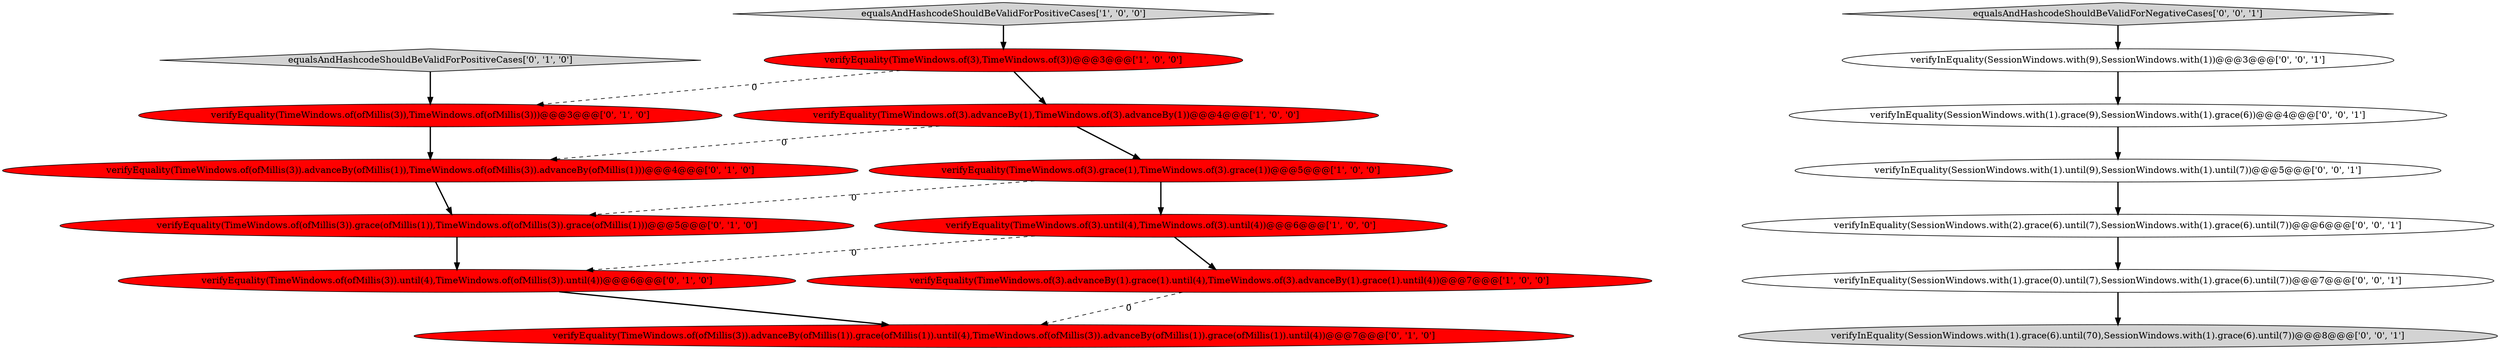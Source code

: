 digraph {
6 [style = filled, label = "verifyEquality(TimeWindows.of(ofMillis(3)).advanceBy(ofMillis(1)).grace(ofMillis(1)).until(4),TimeWindows.of(ofMillis(3)).advanceBy(ofMillis(1)).grace(ofMillis(1)).until(4))@@@7@@@['0', '1', '0']", fillcolor = red, shape = ellipse image = "AAA1AAABBB2BBB"];
11 [style = filled, label = "verifyEquality(TimeWindows.of(ofMillis(3)).until(4),TimeWindows.of(ofMillis(3)).until(4))@@@6@@@['0', '1', '0']", fillcolor = red, shape = ellipse image = "AAA1AAABBB2BBB"];
1 [style = filled, label = "equalsAndHashcodeShouldBeValidForPositiveCases['1', '0', '0']", fillcolor = lightgray, shape = diamond image = "AAA0AAABBB1BBB"];
4 [style = filled, label = "verifyEquality(TimeWindows.of(3).advanceBy(1),TimeWindows.of(3).advanceBy(1))@@@4@@@['1', '0', '0']", fillcolor = red, shape = ellipse image = "AAA1AAABBB1BBB"];
5 [style = filled, label = "verifyEquality(TimeWindows.of(3).grace(1),TimeWindows.of(3).grace(1))@@@5@@@['1', '0', '0']", fillcolor = red, shape = ellipse image = "AAA1AAABBB1BBB"];
17 [style = filled, label = "verifyInEquality(SessionWindows.with(1).grace(9),SessionWindows.with(1).grace(6))@@@4@@@['0', '0', '1']", fillcolor = white, shape = ellipse image = "AAA0AAABBB3BBB"];
3 [style = filled, label = "verifyEquality(TimeWindows.of(3).advanceBy(1).grace(1).until(4),TimeWindows.of(3).advanceBy(1).grace(1).until(4))@@@7@@@['1', '0', '0']", fillcolor = red, shape = ellipse image = "AAA1AAABBB1BBB"];
13 [style = filled, label = "verifyInEquality(SessionWindows.with(9),SessionWindows.with(1))@@@3@@@['0', '0', '1']", fillcolor = white, shape = ellipse image = "AAA0AAABBB3BBB"];
18 [style = filled, label = "verifyInEquality(SessionWindows.with(1).until(9),SessionWindows.with(1).until(7))@@@5@@@['0', '0', '1']", fillcolor = white, shape = ellipse image = "AAA0AAABBB3BBB"];
7 [style = filled, label = "verifyEquality(TimeWindows.of(ofMillis(3)).advanceBy(ofMillis(1)),TimeWindows.of(ofMillis(3)).advanceBy(ofMillis(1)))@@@4@@@['0', '1', '0']", fillcolor = red, shape = ellipse image = "AAA1AAABBB2BBB"];
8 [style = filled, label = "verifyEquality(TimeWindows.of(ofMillis(3)),TimeWindows.of(ofMillis(3)))@@@3@@@['0', '1', '0']", fillcolor = red, shape = ellipse image = "AAA1AAABBB2BBB"];
9 [style = filled, label = "verifyEquality(TimeWindows.of(ofMillis(3)).grace(ofMillis(1)),TimeWindows.of(ofMillis(3)).grace(ofMillis(1)))@@@5@@@['0', '1', '0']", fillcolor = red, shape = ellipse image = "AAA1AAABBB2BBB"];
10 [style = filled, label = "equalsAndHashcodeShouldBeValidForPositiveCases['0', '1', '0']", fillcolor = lightgray, shape = diamond image = "AAA0AAABBB2BBB"];
14 [style = filled, label = "verifyInEquality(SessionWindows.with(1).grace(0).until(7),SessionWindows.with(1).grace(6).until(7))@@@7@@@['0', '0', '1']", fillcolor = white, shape = ellipse image = "AAA0AAABBB3BBB"];
0 [style = filled, label = "verifyEquality(TimeWindows.of(3).until(4),TimeWindows.of(3).until(4))@@@6@@@['1', '0', '0']", fillcolor = red, shape = ellipse image = "AAA1AAABBB1BBB"];
2 [style = filled, label = "verifyEquality(TimeWindows.of(3),TimeWindows.of(3))@@@3@@@['1', '0', '0']", fillcolor = red, shape = ellipse image = "AAA1AAABBB1BBB"];
16 [style = filled, label = "verifyInEquality(SessionWindows.with(2).grace(6).until(7),SessionWindows.with(1).grace(6).until(7))@@@6@@@['0', '0', '1']", fillcolor = white, shape = ellipse image = "AAA0AAABBB3BBB"];
15 [style = filled, label = "verifyInEquality(SessionWindows.with(1).grace(6).until(70),SessionWindows.with(1).grace(6).until(7))@@@8@@@['0', '0', '1']", fillcolor = lightgray, shape = ellipse image = "AAA0AAABBB3BBB"];
12 [style = filled, label = "equalsAndHashcodeShouldBeValidForNegativeCases['0', '0', '1']", fillcolor = lightgray, shape = diamond image = "AAA0AAABBB3BBB"];
0->3 [style = bold, label=""];
3->6 [style = dashed, label="0"];
9->11 [style = bold, label=""];
11->6 [style = bold, label=""];
5->9 [style = dashed, label="0"];
0->11 [style = dashed, label="0"];
2->4 [style = bold, label=""];
2->8 [style = dashed, label="0"];
8->7 [style = bold, label=""];
7->9 [style = bold, label=""];
12->13 [style = bold, label=""];
13->17 [style = bold, label=""];
10->8 [style = bold, label=""];
5->0 [style = bold, label=""];
4->7 [style = dashed, label="0"];
16->14 [style = bold, label=""];
14->15 [style = bold, label=""];
1->2 [style = bold, label=""];
4->5 [style = bold, label=""];
17->18 [style = bold, label=""];
18->16 [style = bold, label=""];
}
